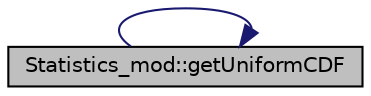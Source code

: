 digraph "Statistics_mod::getUniformCDF"
{
 // LATEX_PDF_SIZE
  edge [fontname="Helvetica",fontsize="10",labelfontname="Helvetica",labelfontsize="10"];
  node [fontname="Helvetica",fontsize="10",shape=record];
  rankdir="LR";
  Node1 [label="Statistics_mod::getUniformCDF",height=0.2,width=0.4,color="black", fillcolor="grey75", style="filled", fontcolor="black",tooltip="Returns the uniform CDF on support [0,1). This is rather redundant, aint it? but sometimes,..."];
  Node1 -> Node1 [color="midnightblue",fontsize="10",style="solid",fontname="Helvetica"];
}
